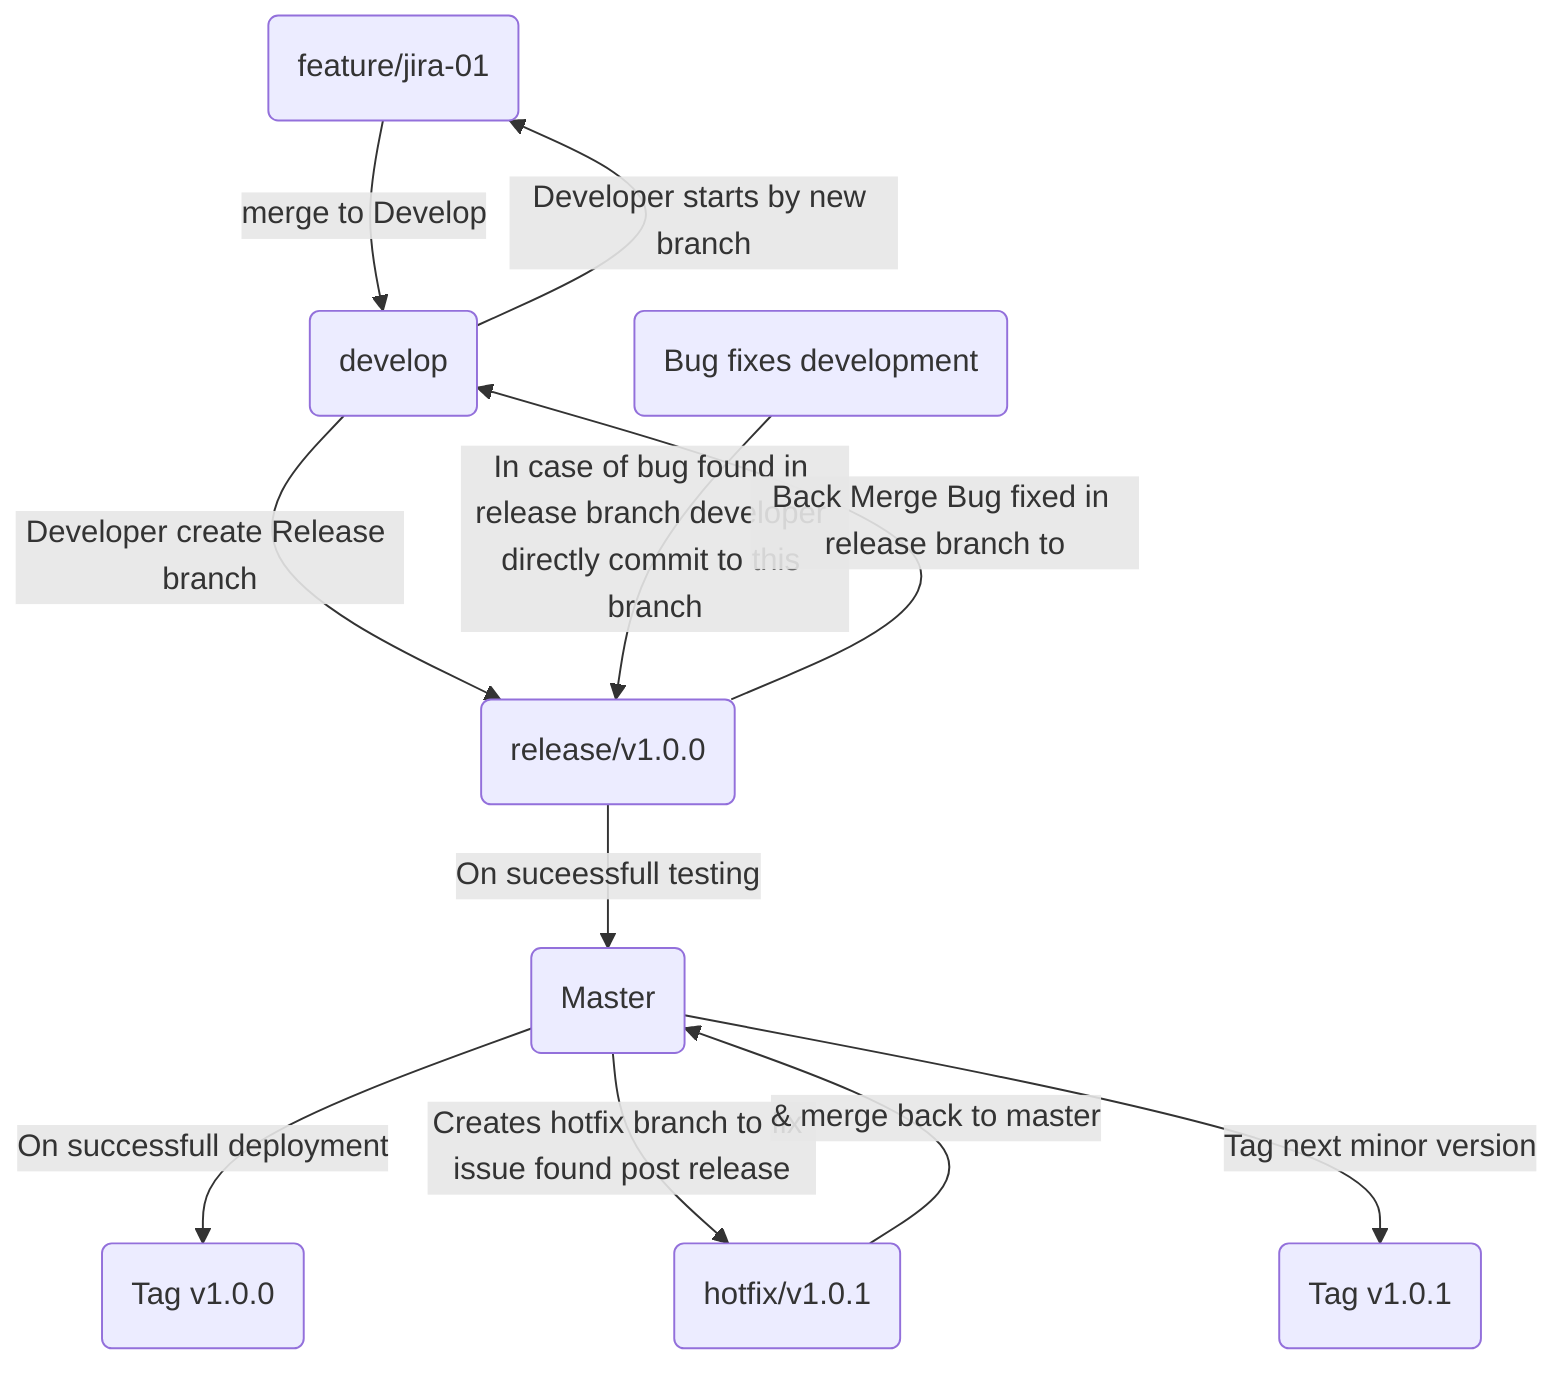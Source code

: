 flowchart TD
    %% Nodes
    A("feature/jira-01")
    B("develop")
    C("release/v1.0.0")
    D("Master")
    E("Bug fixes development")
    G("Tag v1.0.0")
    H("hotfix/v1.0.1")
    K("Tag v1.0.1")
    
    %% Edge connections between nodes
    B --> |Developer starts by new branch| A
    A-->|merge to Develop| B
    B --> | Developer create Release branch | C
    C --> | On suceessfull testing | D
    E --> | In case of bug found in release branch developer directly commit to this branch | C 
    C --> | Back Merge Bug fixed in release branch to | B
    D --> | On successfull deployment | G
    D --> | Creates hotfix branch to fix issue found post release | H
    H --> | & merge back to master | D
    D --> | Tag next minor version | K
    
    %% Labels for clarity
    class B fill:#f9f,stroke:#333,stroke-width:2px
    class C fill:#ff9,stroke:#333,stroke-width:2px
    class E fill:#9f9,stroke:#333,stroke-width:2px
    class H fill:#f99,stroke:#333,stroke-width:2px
